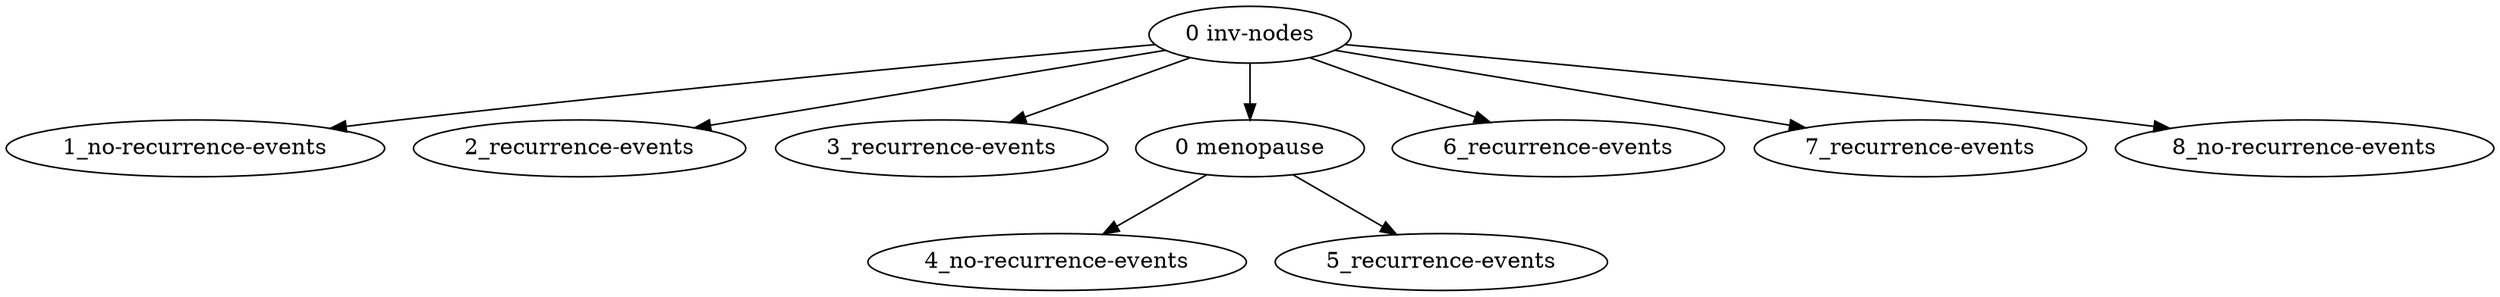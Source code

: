strict digraph "" {
	"0 inv-nodes" -> "1_no-recurrence-events";
	"0 inv-nodes" -> "2_recurrence-events";
	"0 inv-nodes" -> "3_recurrence-events";
	"0 inv-nodes" -> "0 menopause";
	"0 inv-nodes" -> "6_recurrence-events";
	"0 inv-nodes" -> "7_recurrence-events";
	"0 inv-nodes" -> "8_no-recurrence-events";
	"0 menopause" -> "4_no-recurrence-events";
	"0 menopause" -> "5_recurrence-events";
}
